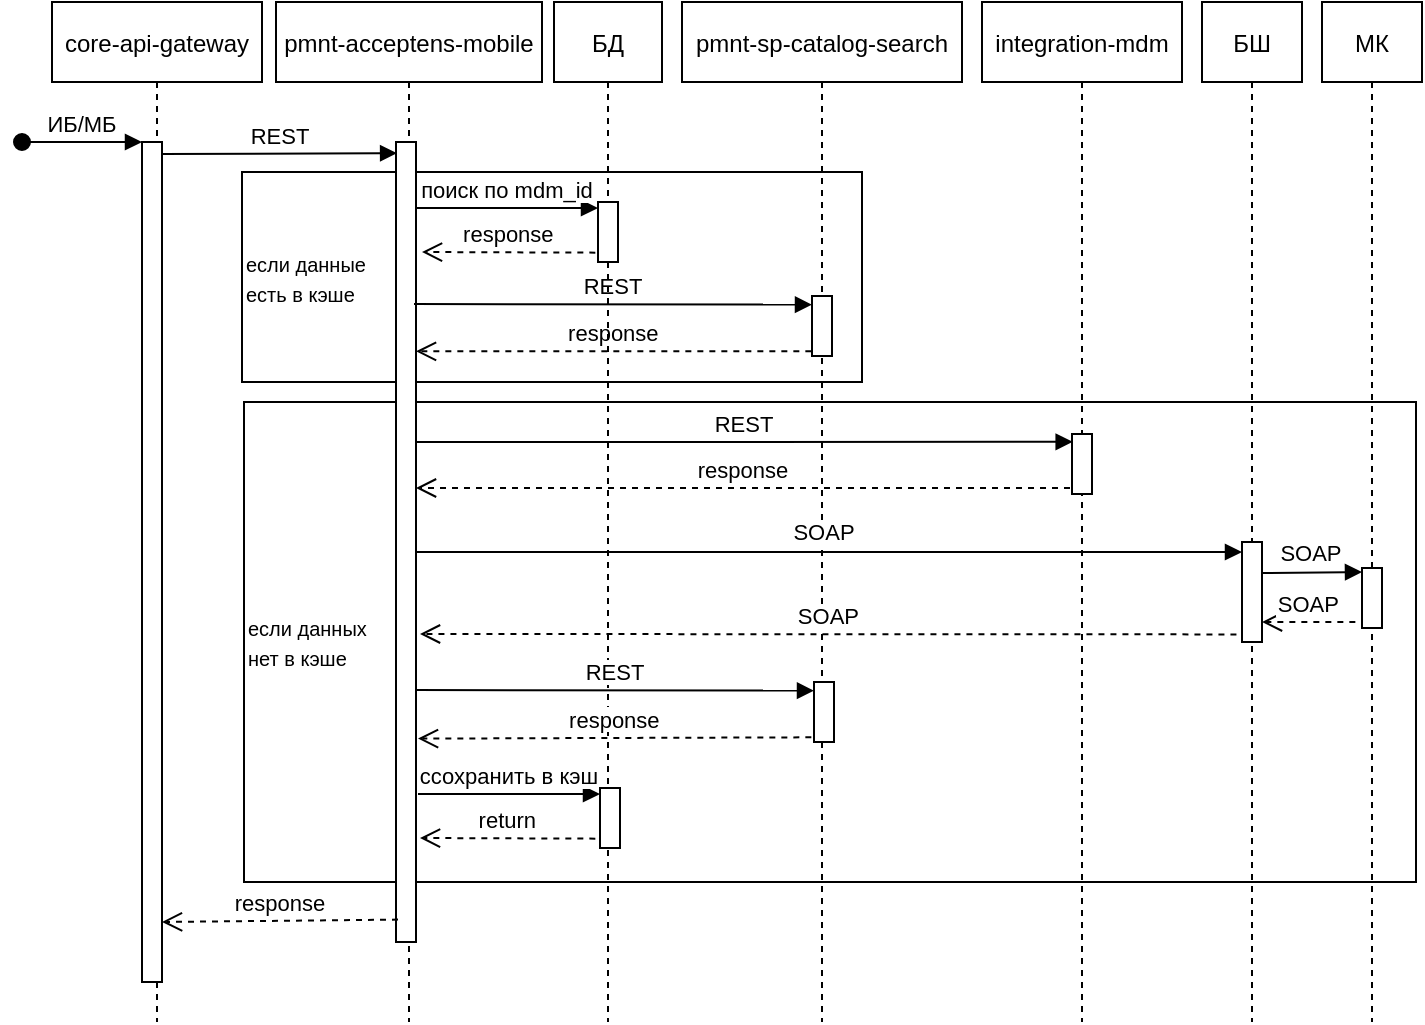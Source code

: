 <mxfile version="15.5.9" type="github">
  <diagram id="kgpKYQtTHZ0yAKxKKP6v" name="Page-1">
    <mxGraphModel dx="1888" dy="521" grid="1" gridSize="10" guides="1" tooltips="1" connect="1" arrows="1" fold="1" page="1" pageScale="1" pageWidth="850" pageHeight="1100" math="0" shadow="0">
      <root>
        <mxCell id="0" />
        <mxCell id="1" parent="0" />
        <mxCell id="2X8ocmBGrffsRyVZczDk-13" value="&lt;font style=&quot;font-size: 10px&quot;&gt;если данные &lt;br&gt;есть в кэше&lt;/font&gt;" style="rounded=0;whiteSpace=wrap;html=1;align=left;" parent="1" vertex="1">
          <mxGeometry x="-730" y="105" width="310" height="105" as="geometry" />
        </mxCell>
        <mxCell id="3nuBFxr9cyL0pnOWT2aG-1" value="core-api-gateway" style="shape=umlLifeline;perimeter=lifelinePerimeter;container=1;collapsible=0;recursiveResize=0;rounded=0;shadow=0;strokeWidth=1;" parent="1" vertex="1">
          <mxGeometry x="-825" y="20" width="105" height="510" as="geometry" />
        </mxCell>
        <mxCell id="3nuBFxr9cyL0pnOWT2aG-2" value="" style="points=[];perimeter=orthogonalPerimeter;rounded=0;shadow=0;strokeWidth=1;" parent="3nuBFxr9cyL0pnOWT2aG-1" vertex="1">
          <mxGeometry x="45" y="70" width="10" height="420" as="geometry" />
        </mxCell>
        <mxCell id="3nuBFxr9cyL0pnOWT2aG-3" value="ИБ/МБ" style="verticalAlign=bottom;startArrow=oval;endArrow=block;startSize=8;shadow=0;strokeWidth=1;" parent="3nuBFxr9cyL0pnOWT2aG-1" target="3nuBFxr9cyL0pnOWT2aG-2" edge="1">
          <mxGeometry relative="1" as="geometry">
            <mxPoint x="-15" y="70" as="sourcePoint" />
          </mxGeometry>
        </mxCell>
        <mxCell id="3nuBFxr9cyL0pnOWT2aG-5" value="pmnt-acceptens-mobile" style="shape=umlLifeline;perimeter=lifelinePerimeter;container=1;collapsible=0;recursiveResize=0;rounded=0;shadow=0;strokeWidth=1;" parent="1" vertex="1">
          <mxGeometry x="-713" y="20" width="133" height="510" as="geometry" />
        </mxCell>
        <mxCell id="2X8ocmBGrffsRyVZczDk-34" value="&lt;font style=&quot;font-size: 10px&quot;&gt;если данных&lt;br&gt;нет в кэше&lt;/font&gt;" style="rounded=0;whiteSpace=wrap;html=1;align=left;" parent="3nuBFxr9cyL0pnOWT2aG-5" vertex="1">
          <mxGeometry x="-16" y="200" width="586" height="240" as="geometry" />
        </mxCell>
        <mxCell id="3nuBFxr9cyL0pnOWT2aG-6" value="" style="points=[];perimeter=orthogonalPerimeter;rounded=0;shadow=0;strokeWidth=1;" parent="3nuBFxr9cyL0pnOWT2aG-5" vertex="1">
          <mxGeometry x="60" y="70" width="10" height="400" as="geometry" />
        </mxCell>
        <mxCell id="2X8ocmBGrffsRyVZczDk-21" value="REST" style="verticalAlign=bottom;endArrow=block;shadow=0;strokeWidth=1;entryX=-0.067;entryY=0.062;entryDx=0;entryDy=0;entryPerimeter=0;" parent="3nuBFxr9cyL0pnOWT2aG-5" edge="1">
          <mxGeometry relative="1" as="geometry">
            <mxPoint x="70" y="220" as="sourcePoint" />
            <mxPoint x="398.33" y="219.92" as="targetPoint" />
          </mxGeometry>
        </mxCell>
        <mxCell id="3nuBFxr9cyL0pnOWT2aG-8" value="REST" style="verticalAlign=bottom;endArrow=block;shadow=0;strokeWidth=1;entryX=0.055;entryY=0.014;entryDx=0;entryDy=0;entryPerimeter=0;" parent="1" target="3nuBFxr9cyL0pnOWT2aG-6" edge="1">
          <mxGeometry relative="1" as="geometry">
            <mxPoint x="-770" y="95.96" as="sourcePoint" />
            <mxPoint x="-660" y="96" as="targetPoint" />
          </mxGeometry>
        </mxCell>
        <mxCell id="3nuBFxr9cyL0pnOWT2aG-9" value="REST" style="verticalAlign=bottom;endArrow=block;entryX=0;entryY=0.144;shadow=0;strokeWidth=1;entryDx=0;entryDy=0;entryPerimeter=0;" parent="1" target="2X8ocmBGrffsRyVZczDk-19" edge="1">
          <mxGeometry relative="1" as="geometry">
            <mxPoint x="-644" y="171" as="sourcePoint" />
            <mxPoint x="-453.0" y="172.01" as="targetPoint" />
          </mxGeometry>
        </mxCell>
        <mxCell id="3nuBFxr9cyL0pnOWT2aG-10" value="response" style="verticalAlign=bottom;endArrow=open;dashed=1;endSize=8;shadow=0;strokeWidth=1;exitX=-0.133;exitY=0.922;exitDx=0;exitDy=0;exitPerimeter=0;" parent="1" target="3nuBFxr9cyL0pnOWT2aG-6" edge="1">
          <mxGeometry relative="1" as="geometry">
            <mxPoint x="-648" y="170" as="targetPoint" />
            <mxPoint x="-445.33" y="194.66" as="sourcePoint" />
          </mxGeometry>
        </mxCell>
        <mxCell id="2X8ocmBGrffsRyVZczDk-1" value="поиск по mdm_id" style="verticalAlign=bottom;endArrow=block;shadow=0;strokeWidth=1;" parent="1" target="2X8ocmBGrffsRyVZczDk-3" edge="1">
          <mxGeometry relative="1" as="geometry">
            <mxPoint x="-643" y="123" as="sourcePoint" />
            <mxPoint x="-554.006" y="123.95" as="targetPoint" />
          </mxGeometry>
        </mxCell>
        <mxCell id="2X8ocmBGrffsRyVZczDk-2" value="БД" style="shape=umlLifeline;perimeter=lifelinePerimeter;container=1;collapsible=0;recursiveResize=0;rounded=0;shadow=0;strokeWidth=1;" parent="1" vertex="1">
          <mxGeometry x="-574" y="20" width="54" height="510" as="geometry" />
        </mxCell>
        <mxCell id="2X8ocmBGrffsRyVZczDk-3" value="" style="points=[];perimeter=orthogonalPerimeter;rounded=0;shadow=0;strokeWidth=1;" parent="2X8ocmBGrffsRyVZczDk-2" vertex="1">
          <mxGeometry x="22" y="100" width="10" height="30" as="geometry" />
        </mxCell>
        <mxCell id="2X8ocmBGrffsRyVZczDk-4" value="integration-mdm" style="shape=umlLifeline;perimeter=lifelinePerimeter;container=1;collapsible=0;recursiveResize=0;rounded=0;shadow=0;strokeWidth=1;" parent="1" vertex="1">
          <mxGeometry x="-360" y="20" width="100" height="510" as="geometry" />
        </mxCell>
        <mxCell id="2X8ocmBGrffsRyVZczDk-23" value="" style="points=[];perimeter=orthogonalPerimeter;rounded=0;shadow=0;strokeWidth=1;" parent="2X8ocmBGrffsRyVZczDk-4" vertex="1">
          <mxGeometry x="45" y="216" width="10" height="30" as="geometry" />
        </mxCell>
        <mxCell id="2X8ocmBGrffsRyVZczDk-28" value="SOAP" style="verticalAlign=bottom;endArrow=open;dashed=1;endSize=8;shadow=0;strokeWidth=1;exitX=-0.133;exitY=0.922;exitDx=0;exitDy=0;exitPerimeter=0;" parent="2X8ocmBGrffsRyVZczDk-4" target="2X8ocmBGrffsRyVZczDk-25" edge="1">
          <mxGeometry relative="1" as="geometry">
            <mxPoint x="-10" y="310.64" as="targetPoint" />
            <mxPoint x="186.67" y="310" as="sourcePoint" />
          </mxGeometry>
        </mxCell>
        <mxCell id="2X8ocmBGrffsRyVZczDk-6" value="БШ" style="shape=umlLifeline;perimeter=lifelinePerimeter;container=1;collapsible=0;recursiveResize=0;rounded=0;shadow=0;strokeWidth=1;" parent="1" vertex="1">
          <mxGeometry x="-250" y="20" width="50" height="510" as="geometry" />
        </mxCell>
        <mxCell id="2X8ocmBGrffsRyVZczDk-25" value="" style="points=[];perimeter=orthogonalPerimeter;rounded=0;shadow=0;strokeWidth=1;" parent="2X8ocmBGrffsRyVZczDk-6" vertex="1">
          <mxGeometry x="20" y="270" width="10" height="50" as="geometry" />
        </mxCell>
        <mxCell id="2X8ocmBGrffsRyVZczDk-27" value="SOAP" style="verticalAlign=bottom;endArrow=block;shadow=0;strokeWidth=1;" parent="2X8ocmBGrffsRyVZczDk-6" edge="1">
          <mxGeometry x="-0.012" y="1" relative="1" as="geometry">
            <mxPoint x="30" y="285.5" as="sourcePoint" />
            <mxPoint x="80" y="285" as="targetPoint" />
            <mxPoint as="offset" />
          </mxGeometry>
        </mxCell>
        <mxCell id="2X8ocmBGrffsRyVZczDk-8" value="МК" style="shape=umlLifeline;perimeter=lifelinePerimeter;container=1;collapsible=0;recursiveResize=0;rounded=0;shadow=0;strokeWidth=1;" parent="1" vertex="1">
          <mxGeometry x="-190" y="20" width="50" height="510" as="geometry" />
        </mxCell>
        <mxCell id="2X8ocmBGrffsRyVZczDk-29" value="" style="points=[];perimeter=orthogonalPerimeter;rounded=0;shadow=0;strokeWidth=1;" parent="2X8ocmBGrffsRyVZczDk-8" vertex="1">
          <mxGeometry x="20" y="283" width="10" height="30" as="geometry" />
        </mxCell>
        <mxCell id="2X8ocmBGrffsRyVZczDk-11" value="pmnt-sp-catalog-search" style="shape=umlLifeline;perimeter=lifelinePerimeter;container=1;collapsible=0;recursiveResize=0;rounded=0;shadow=0;strokeWidth=1;" parent="1" vertex="1">
          <mxGeometry x="-510" y="20" width="140" height="510" as="geometry" />
        </mxCell>
        <mxCell id="2X8ocmBGrffsRyVZczDk-19" value="" style="points=[];perimeter=orthogonalPerimeter;rounded=0;shadow=0;strokeWidth=1;" parent="2X8ocmBGrffsRyVZczDk-11" vertex="1">
          <mxGeometry x="65" y="147" width="10" height="30" as="geometry" />
        </mxCell>
        <mxCell id="2X8ocmBGrffsRyVZczDk-22" value="response" style="verticalAlign=bottom;endArrow=open;dashed=1;endSize=8;shadow=0;strokeWidth=1;" parent="2X8ocmBGrffsRyVZczDk-11" target="3nuBFxr9cyL0pnOWT2aG-6" edge="1">
          <mxGeometry relative="1" as="geometry">
            <mxPoint x="-129" y="243" as="targetPoint" />
            <mxPoint x="194" y="243" as="sourcePoint" />
          </mxGeometry>
        </mxCell>
        <mxCell id="2X8ocmBGrffsRyVZczDk-30" value="SOAP" style="verticalAlign=bottom;endArrow=open;dashed=1;endSize=8;shadow=0;strokeWidth=1;" parent="2X8ocmBGrffsRyVZczDk-11" edge="1">
          <mxGeometry relative="1" as="geometry">
            <mxPoint x="-131" y="316" as="targetPoint" />
            <mxPoint x="277.22" y="316.2" as="sourcePoint" />
          </mxGeometry>
        </mxCell>
        <mxCell id="2X8ocmBGrffsRyVZczDk-10" value="response" style="verticalAlign=bottom;endArrow=open;dashed=1;endSize=8;exitX=-0.133;exitY=0.844;shadow=0;strokeWidth=1;exitDx=0;exitDy=0;exitPerimeter=0;" parent="1" source="2X8ocmBGrffsRyVZczDk-3" edge="1">
          <mxGeometry relative="1" as="geometry">
            <mxPoint x="-640" y="145" as="targetPoint" />
            <mxPoint x="-558" y="145" as="sourcePoint" />
          </mxGeometry>
        </mxCell>
        <mxCell id="2X8ocmBGrffsRyVZczDk-26" value="SOAP" style="verticalAlign=bottom;endArrow=block;shadow=0;strokeWidth=1;" parent="1" edge="1">
          <mxGeometry x="-0.012" y="1" relative="1" as="geometry">
            <mxPoint x="-643" y="295" as="sourcePoint" />
            <mxPoint x="-230" y="295" as="targetPoint" />
            <mxPoint as="offset" />
          </mxGeometry>
        </mxCell>
        <mxCell id="2X8ocmBGrffsRyVZczDk-31" value="REST" style="verticalAlign=bottom;endArrow=block;entryX=0;entryY=0.144;shadow=0;strokeWidth=1;entryDx=0;entryDy=0;entryPerimeter=0;" parent="1" target="2X8ocmBGrffsRyVZczDk-33" edge="1">
          <mxGeometry relative="1" as="geometry">
            <mxPoint x="-643" y="364" as="sourcePoint" />
            <mxPoint x="-452.0" y="365.01" as="targetPoint" />
          </mxGeometry>
        </mxCell>
        <mxCell id="2X8ocmBGrffsRyVZczDk-32" value="response" style="verticalAlign=bottom;endArrow=open;dashed=1;endSize=8;shadow=0;strokeWidth=1;exitX=-0.133;exitY=0.922;exitDx=0;exitDy=0;exitPerimeter=0;entryX=1.1;entryY=0.234;entryDx=0;entryDy=0;entryPerimeter=0;" parent="1" source="2X8ocmBGrffsRyVZczDk-33" edge="1">
          <mxGeometry relative="1" as="geometry">
            <mxPoint x="-642" y="388.3" as="targetPoint" />
            <mxPoint x="-466" y="390" as="sourcePoint" />
          </mxGeometry>
        </mxCell>
        <mxCell id="2X8ocmBGrffsRyVZczDk-33" value="" style="points=[];perimeter=orthogonalPerimeter;rounded=0;shadow=0;strokeWidth=1;" parent="1" vertex="1">
          <mxGeometry x="-444" y="360" width="10" height="30" as="geometry" />
        </mxCell>
        <mxCell id="dd9beqFMhDLrq-Xvyk_Y-1" value="cсохранить в кэш" style="verticalAlign=bottom;endArrow=block;shadow=0;strokeWidth=1;" edge="1" parent="1" target="dd9beqFMhDLrq-Xvyk_Y-2">
          <mxGeometry relative="1" as="geometry">
            <mxPoint x="-642" y="416" as="sourcePoint" />
            <mxPoint x="-553.006" y="416.95" as="targetPoint" />
          </mxGeometry>
        </mxCell>
        <mxCell id="dd9beqFMhDLrq-Xvyk_Y-2" value="" style="points=[];perimeter=orthogonalPerimeter;rounded=0;shadow=0;strokeWidth=1;" vertex="1" parent="1">
          <mxGeometry x="-551" y="413" width="10" height="30" as="geometry" />
        </mxCell>
        <mxCell id="dd9beqFMhDLrq-Xvyk_Y-3" value="return" style="verticalAlign=bottom;endArrow=open;dashed=1;endSize=8;exitX=-0.133;exitY=0.844;shadow=0;strokeWidth=1;exitDx=0;exitDy=0;exitPerimeter=0;" edge="1" parent="1">
          <mxGeometry relative="1" as="geometry">
            <mxPoint x="-641" y="438" as="targetPoint" />
            <mxPoint x="-553.33" y="438.32" as="sourcePoint" />
          </mxGeometry>
        </mxCell>
        <mxCell id="3nuBFxr9cyL0pnOWT2aG-7" value="response" style="verticalAlign=bottom;endArrow=open;dashed=1;endSize=8;shadow=0;strokeWidth=1;exitX=0.1;exitY=0.972;exitDx=0;exitDy=0;exitPerimeter=0;" parent="1" edge="1" source="3nuBFxr9cyL0pnOWT2aG-6">
          <mxGeometry relative="1" as="geometry">
            <mxPoint x="-770" y="480.0" as="targetPoint" />
            <mxPoint x="-660" y="480" as="sourcePoint" />
          </mxGeometry>
        </mxCell>
      </root>
    </mxGraphModel>
  </diagram>
</mxfile>
